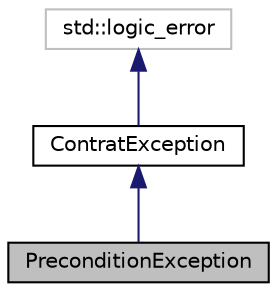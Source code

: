 digraph "PreconditionException"
{
 // LATEX_PDF_SIZE
  edge [fontname="Helvetica",fontsize="10",labelfontname="Helvetica",labelfontsize="10"];
  node [fontname="Helvetica",fontsize="10",shape=record];
  Node1 [label="PreconditionException",height=0.2,width=0.4,color="black", fillcolor="grey75", style="filled", fontcolor="black",tooltip="Classe pour la gestion des erreurs de précondition."];
  Node2 -> Node1 [dir="back",color="midnightblue",fontsize="10",style="solid",fontname="Helvetica"];
  Node2 [label="ContratException",height=0.2,width=0.4,color="black", fillcolor="white", style="filled",URL="$class_contrat_exception.html",tooltip="Classe de base des exceptions de contrat."];
  Node3 -> Node2 [dir="back",color="midnightblue",fontsize="10",style="solid",fontname="Helvetica"];
  Node3 [label="std::logic_error",height=0.2,width=0.4,color="grey75", fillcolor="white", style="filled",tooltip=" "];
}
